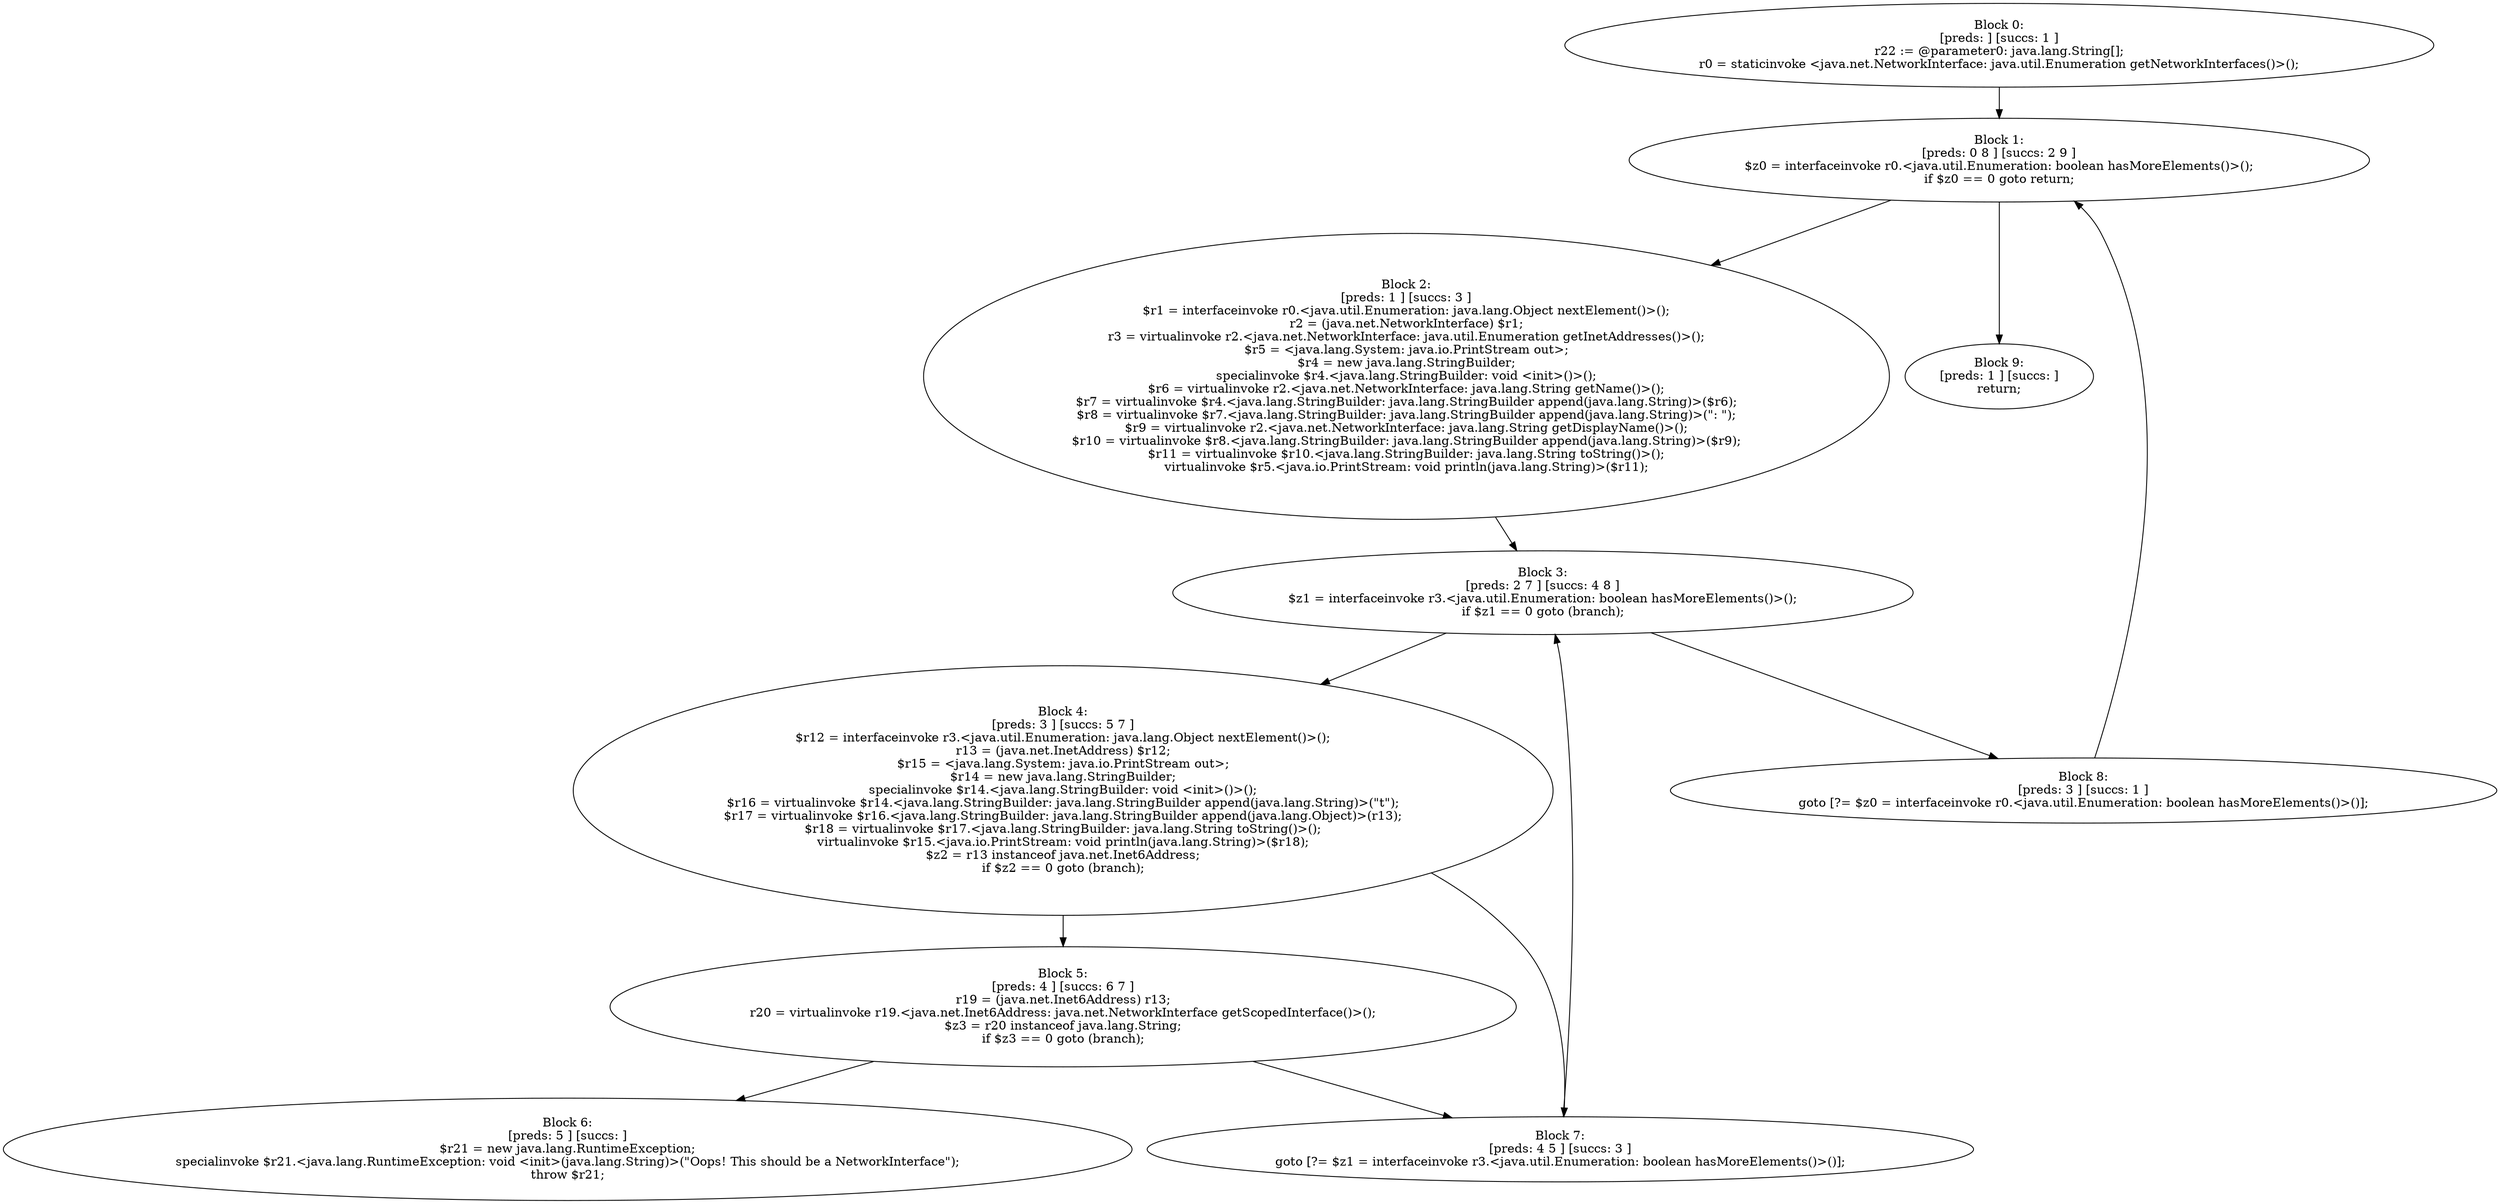 digraph "unitGraph" {
    "Block 0:
[preds: ] [succs: 1 ]
r22 := @parameter0: java.lang.String[];
r0 = staticinvoke <java.net.NetworkInterface: java.util.Enumeration getNetworkInterfaces()>();
"
    "Block 1:
[preds: 0 8 ] [succs: 2 9 ]
$z0 = interfaceinvoke r0.<java.util.Enumeration: boolean hasMoreElements()>();
if $z0 == 0 goto return;
"
    "Block 2:
[preds: 1 ] [succs: 3 ]
$r1 = interfaceinvoke r0.<java.util.Enumeration: java.lang.Object nextElement()>();
r2 = (java.net.NetworkInterface) $r1;
r3 = virtualinvoke r2.<java.net.NetworkInterface: java.util.Enumeration getInetAddresses()>();
$r5 = <java.lang.System: java.io.PrintStream out>;
$r4 = new java.lang.StringBuilder;
specialinvoke $r4.<java.lang.StringBuilder: void <init>()>();
$r6 = virtualinvoke r2.<java.net.NetworkInterface: java.lang.String getName()>();
$r7 = virtualinvoke $r4.<java.lang.StringBuilder: java.lang.StringBuilder append(java.lang.String)>($r6);
$r8 = virtualinvoke $r7.<java.lang.StringBuilder: java.lang.StringBuilder append(java.lang.String)>(\": \");
$r9 = virtualinvoke r2.<java.net.NetworkInterface: java.lang.String getDisplayName()>();
$r10 = virtualinvoke $r8.<java.lang.StringBuilder: java.lang.StringBuilder append(java.lang.String)>($r9);
$r11 = virtualinvoke $r10.<java.lang.StringBuilder: java.lang.String toString()>();
virtualinvoke $r5.<java.io.PrintStream: void println(java.lang.String)>($r11);
"
    "Block 3:
[preds: 2 7 ] [succs: 4 8 ]
$z1 = interfaceinvoke r3.<java.util.Enumeration: boolean hasMoreElements()>();
if $z1 == 0 goto (branch);
"
    "Block 4:
[preds: 3 ] [succs: 5 7 ]
$r12 = interfaceinvoke r3.<java.util.Enumeration: java.lang.Object nextElement()>();
r13 = (java.net.InetAddress) $r12;
$r15 = <java.lang.System: java.io.PrintStream out>;
$r14 = new java.lang.StringBuilder;
specialinvoke $r14.<java.lang.StringBuilder: void <init>()>();
$r16 = virtualinvoke $r14.<java.lang.StringBuilder: java.lang.StringBuilder append(java.lang.String)>(\"\t\");
$r17 = virtualinvoke $r16.<java.lang.StringBuilder: java.lang.StringBuilder append(java.lang.Object)>(r13);
$r18 = virtualinvoke $r17.<java.lang.StringBuilder: java.lang.String toString()>();
virtualinvoke $r15.<java.io.PrintStream: void println(java.lang.String)>($r18);
$z2 = r13 instanceof java.net.Inet6Address;
if $z2 == 0 goto (branch);
"
    "Block 5:
[preds: 4 ] [succs: 6 7 ]
r19 = (java.net.Inet6Address) r13;
r20 = virtualinvoke r19.<java.net.Inet6Address: java.net.NetworkInterface getScopedInterface()>();
$z3 = r20 instanceof java.lang.String;
if $z3 == 0 goto (branch);
"
    "Block 6:
[preds: 5 ] [succs: ]
$r21 = new java.lang.RuntimeException;
specialinvoke $r21.<java.lang.RuntimeException: void <init>(java.lang.String)>(\"Oops! This should be a NetworkInterface\");
throw $r21;
"
    "Block 7:
[preds: 4 5 ] [succs: 3 ]
goto [?= $z1 = interfaceinvoke r3.<java.util.Enumeration: boolean hasMoreElements()>()];
"
    "Block 8:
[preds: 3 ] [succs: 1 ]
goto [?= $z0 = interfaceinvoke r0.<java.util.Enumeration: boolean hasMoreElements()>()];
"
    "Block 9:
[preds: 1 ] [succs: ]
return;
"
    "Block 0:
[preds: ] [succs: 1 ]
r22 := @parameter0: java.lang.String[];
r0 = staticinvoke <java.net.NetworkInterface: java.util.Enumeration getNetworkInterfaces()>();
"->"Block 1:
[preds: 0 8 ] [succs: 2 9 ]
$z0 = interfaceinvoke r0.<java.util.Enumeration: boolean hasMoreElements()>();
if $z0 == 0 goto return;
";
    "Block 1:
[preds: 0 8 ] [succs: 2 9 ]
$z0 = interfaceinvoke r0.<java.util.Enumeration: boolean hasMoreElements()>();
if $z0 == 0 goto return;
"->"Block 2:
[preds: 1 ] [succs: 3 ]
$r1 = interfaceinvoke r0.<java.util.Enumeration: java.lang.Object nextElement()>();
r2 = (java.net.NetworkInterface) $r1;
r3 = virtualinvoke r2.<java.net.NetworkInterface: java.util.Enumeration getInetAddresses()>();
$r5 = <java.lang.System: java.io.PrintStream out>;
$r4 = new java.lang.StringBuilder;
specialinvoke $r4.<java.lang.StringBuilder: void <init>()>();
$r6 = virtualinvoke r2.<java.net.NetworkInterface: java.lang.String getName()>();
$r7 = virtualinvoke $r4.<java.lang.StringBuilder: java.lang.StringBuilder append(java.lang.String)>($r6);
$r8 = virtualinvoke $r7.<java.lang.StringBuilder: java.lang.StringBuilder append(java.lang.String)>(\": \");
$r9 = virtualinvoke r2.<java.net.NetworkInterface: java.lang.String getDisplayName()>();
$r10 = virtualinvoke $r8.<java.lang.StringBuilder: java.lang.StringBuilder append(java.lang.String)>($r9);
$r11 = virtualinvoke $r10.<java.lang.StringBuilder: java.lang.String toString()>();
virtualinvoke $r5.<java.io.PrintStream: void println(java.lang.String)>($r11);
";
    "Block 1:
[preds: 0 8 ] [succs: 2 9 ]
$z0 = interfaceinvoke r0.<java.util.Enumeration: boolean hasMoreElements()>();
if $z0 == 0 goto return;
"->"Block 9:
[preds: 1 ] [succs: ]
return;
";
    "Block 2:
[preds: 1 ] [succs: 3 ]
$r1 = interfaceinvoke r0.<java.util.Enumeration: java.lang.Object nextElement()>();
r2 = (java.net.NetworkInterface) $r1;
r3 = virtualinvoke r2.<java.net.NetworkInterface: java.util.Enumeration getInetAddresses()>();
$r5 = <java.lang.System: java.io.PrintStream out>;
$r4 = new java.lang.StringBuilder;
specialinvoke $r4.<java.lang.StringBuilder: void <init>()>();
$r6 = virtualinvoke r2.<java.net.NetworkInterface: java.lang.String getName()>();
$r7 = virtualinvoke $r4.<java.lang.StringBuilder: java.lang.StringBuilder append(java.lang.String)>($r6);
$r8 = virtualinvoke $r7.<java.lang.StringBuilder: java.lang.StringBuilder append(java.lang.String)>(\": \");
$r9 = virtualinvoke r2.<java.net.NetworkInterface: java.lang.String getDisplayName()>();
$r10 = virtualinvoke $r8.<java.lang.StringBuilder: java.lang.StringBuilder append(java.lang.String)>($r9);
$r11 = virtualinvoke $r10.<java.lang.StringBuilder: java.lang.String toString()>();
virtualinvoke $r5.<java.io.PrintStream: void println(java.lang.String)>($r11);
"->"Block 3:
[preds: 2 7 ] [succs: 4 8 ]
$z1 = interfaceinvoke r3.<java.util.Enumeration: boolean hasMoreElements()>();
if $z1 == 0 goto (branch);
";
    "Block 3:
[preds: 2 7 ] [succs: 4 8 ]
$z1 = interfaceinvoke r3.<java.util.Enumeration: boolean hasMoreElements()>();
if $z1 == 0 goto (branch);
"->"Block 4:
[preds: 3 ] [succs: 5 7 ]
$r12 = interfaceinvoke r3.<java.util.Enumeration: java.lang.Object nextElement()>();
r13 = (java.net.InetAddress) $r12;
$r15 = <java.lang.System: java.io.PrintStream out>;
$r14 = new java.lang.StringBuilder;
specialinvoke $r14.<java.lang.StringBuilder: void <init>()>();
$r16 = virtualinvoke $r14.<java.lang.StringBuilder: java.lang.StringBuilder append(java.lang.String)>(\"\t\");
$r17 = virtualinvoke $r16.<java.lang.StringBuilder: java.lang.StringBuilder append(java.lang.Object)>(r13);
$r18 = virtualinvoke $r17.<java.lang.StringBuilder: java.lang.String toString()>();
virtualinvoke $r15.<java.io.PrintStream: void println(java.lang.String)>($r18);
$z2 = r13 instanceof java.net.Inet6Address;
if $z2 == 0 goto (branch);
";
    "Block 3:
[preds: 2 7 ] [succs: 4 8 ]
$z1 = interfaceinvoke r3.<java.util.Enumeration: boolean hasMoreElements()>();
if $z1 == 0 goto (branch);
"->"Block 8:
[preds: 3 ] [succs: 1 ]
goto [?= $z0 = interfaceinvoke r0.<java.util.Enumeration: boolean hasMoreElements()>()];
";
    "Block 4:
[preds: 3 ] [succs: 5 7 ]
$r12 = interfaceinvoke r3.<java.util.Enumeration: java.lang.Object nextElement()>();
r13 = (java.net.InetAddress) $r12;
$r15 = <java.lang.System: java.io.PrintStream out>;
$r14 = new java.lang.StringBuilder;
specialinvoke $r14.<java.lang.StringBuilder: void <init>()>();
$r16 = virtualinvoke $r14.<java.lang.StringBuilder: java.lang.StringBuilder append(java.lang.String)>(\"\t\");
$r17 = virtualinvoke $r16.<java.lang.StringBuilder: java.lang.StringBuilder append(java.lang.Object)>(r13);
$r18 = virtualinvoke $r17.<java.lang.StringBuilder: java.lang.String toString()>();
virtualinvoke $r15.<java.io.PrintStream: void println(java.lang.String)>($r18);
$z2 = r13 instanceof java.net.Inet6Address;
if $z2 == 0 goto (branch);
"->"Block 5:
[preds: 4 ] [succs: 6 7 ]
r19 = (java.net.Inet6Address) r13;
r20 = virtualinvoke r19.<java.net.Inet6Address: java.net.NetworkInterface getScopedInterface()>();
$z3 = r20 instanceof java.lang.String;
if $z3 == 0 goto (branch);
";
    "Block 4:
[preds: 3 ] [succs: 5 7 ]
$r12 = interfaceinvoke r3.<java.util.Enumeration: java.lang.Object nextElement()>();
r13 = (java.net.InetAddress) $r12;
$r15 = <java.lang.System: java.io.PrintStream out>;
$r14 = new java.lang.StringBuilder;
specialinvoke $r14.<java.lang.StringBuilder: void <init>()>();
$r16 = virtualinvoke $r14.<java.lang.StringBuilder: java.lang.StringBuilder append(java.lang.String)>(\"\t\");
$r17 = virtualinvoke $r16.<java.lang.StringBuilder: java.lang.StringBuilder append(java.lang.Object)>(r13);
$r18 = virtualinvoke $r17.<java.lang.StringBuilder: java.lang.String toString()>();
virtualinvoke $r15.<java.io.PrintStream: void println(java.lang.String)>($r18);
$z2 = r13 instanceof java.net.Inet6Address;
if $z2 == 0 goto (branch);
"->"Block 7:
[preds: 4 5 ] [succs: 3 ]
goto [?= $z1 = interfaceinvoke r3.<java.util.Enumeration: boolean hasMoreElements()>()];
";
    "Block 5:
[preds: 4 ] [succs: 6 7 ]
r19 = (java.net.Inet6Address) r13;
r20 = virtualinvoke r19.<java.net.Inet6Address: java.net.NetworkInterface getScopedInterface()>();
$z3 = r20 instanceof java.lang.String;
if $z3 == 0 goto (branch);
"->"Block 6:
[preds: 5 ] [succs: ]
$r21 = new java.lang.RuntimeException;
specialinvoke $r21.<java.lang.RuntimeException: void <init>(java.lang.String)>(\"Oops! This should be a NetworkInterface\");
throw $r21;
";
    "Block 5:
[preds: 4 ] [succs: 6 7 ]
r19 = (java.net.Inet6Address) r13;
r20 = virtualinvoke r19.<java.net.Inet6Address: java.net.NetworkInterface getScopedInterface()>();
$z3 = r20 instanceof java.lang.String;
if $z3 == 0 goto (branch);
"->"Block 7:
[preds: 4 5 ] [succs: 3 ]
goto [?= $z1 = interfaceinvoke r3.<java.util.Enumeration: boolean hasMoreElements()>()];
";
    "Block 7:
[preds: 4 5 ] [succs: 3 ]
goto [?= $z1 = interfaceinvoke r3.<java.util.Enumeration: boolean hasMoreElements()>()];
"->"Block 3:
[preds: 2 7 ] [succs: 4 8 ]
$z1 = interfaceinvoke r3.<java.util.Enumeration: boolean hasMoreElements()>();
if $z1 == 0 goto (branch);
";
    "Block 8:
[preds: 3 ] [succs: 1 ]
goto [?= $z0 = interfaceinvoke r0.<java.util.Enumeration: boolean hasMoreElements()>()];
"->"Block 1:
[preds: 0 8 ] [succs: 2 9 ]
$z0 = interfaceinvoke r0.<java.util.Enumeration: boolean hasMoreElements()>();
if $z0 == 0 goto return;
";
}
